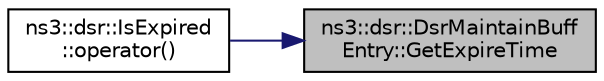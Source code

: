 digraph "ns3::dsr::DsrMaintainBuffEntry::GetExpireTime"
{
 // LATEX_PDF_SIZE
  edge [fontname="Helvetica",fontsize="10",labelfontname="Helvetica",labelfontsize="10"];
  node [fontname="Helvetica",fontsize="10",shape=record];
  rankdir="RL";
  Node1 [label="ns3::dsr::DsrMaintainBuff\lEntry::GetExpireTime",height=0.2,width=0.4,color="black", fillcolor="grey75", style="filled", fontcolor="black",tooltip="Get expiration time."];
  Node1 -> Node2 [dir="back",color="midnightblue",fontsize="10",style="solid",fontname="Helvetica"];
  Node2 [label="ns3::dsr::IsExpired\l::operator()",height=0.2,width=0.4,color="black", fillcolor="white", style="filled",URL="$structns3_1_1dsr_1_1_is_expired.html#a4f4a50d3639b4d71223978eebd7e420c",tooltip="comparison operator"];
}
